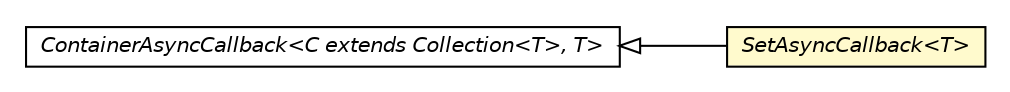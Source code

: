 #!/usr/local/bin/dot
#
# Class diagram 
# Generated by UMLGraph version R5_6-24-gf6e263 (http://www.umlgraph.org/)
#

digraph G {
	edge [fontname="Helvetica",fontsize=10,labelfontname="Helvetica",labelfontsize=10];
	node [fontname="Helvetica",fontsize=10,shape=plaintext];
	nodesep=0.25;
	ranksep=0.5;
	rankdir=LR;
	// org.turbogwt.core.http.client.SetAsyncCallback<T>
	c5070 [label=<<table title="org.turbogwt.core.http.client.SetAsyncCallback" border="0" cellborder="1" cellspacing="0" cellpadding="2" port="p" bgcolor="lemonChiffon" href="./SetAsyncCallback.html">
		<tr><td><table border="0" cellspacing="0" cellpadding="1">
<tr><td align="center" balign="center"><font face="Helvetica-Oblique"> SetAsyncCallback&lt;T&gt; </font></td></tr>
		</table></td></tr>
		</table>>, URL="./SetAsyncCallback.html", fontname="Helvetica", fontcolor="black", fontsize=10.0];
	// org.turbogwt.core.http.client.ContainerAsyncCallback<C extends java.util.Collection<T>, T>
	c5085 [label=<<table title="org.turbogwt.core.http.client.ContainerAsyncCallback" border="0" cellborder="1" cellspacing="0" cellpadding="2" port="p" href="./ContainerAsyncCallback.html">
		<tr><td><table border="0" cellspacing="0" cellpadding="1">
<tr><td align="center" balign="center"><font face="Helvetica-Oblique"> ContainerAsyncCallback&lt;C extends Collection&lt;T&gt;, T&gt; </font></td></tr>
		</table></td></tr>
		</table>>, URL="./ContainerAsyncCallback.html", fontname="Helvetica", fontcolor="black", fontsize=10.0];
	//org.turbogwt.core.http.client.SetAsyncCallback<T> extends org.turbogwt.core.http.client.ContainerAsyncCallback<java.util.Set<T>, T>
	c5085:p -> c5070:p [dir=back,arrowtail=empty];
}

